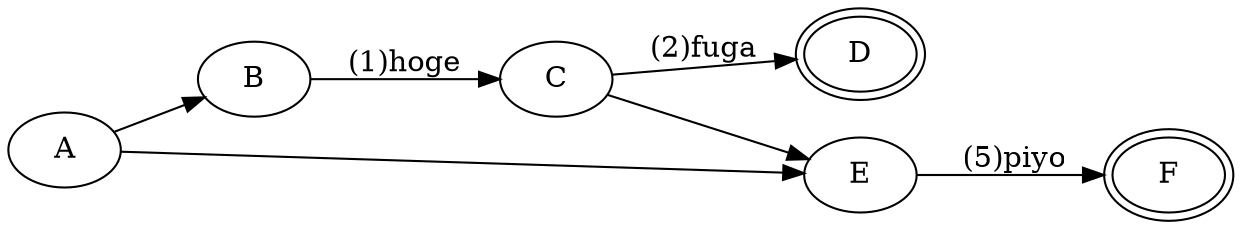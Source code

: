 digraph nfa {
 graph [size = "50, 30", rankdir = LR];
 D [peripheries = 2];
 F [peripheries = 2];
 A -> B;
 A -> E;
 B -> C [label = "(1)hoge"];
 C -> D [label = "(2)fuga"];
 C -> E;
 E -> F [label = "(5)piyo"];
}